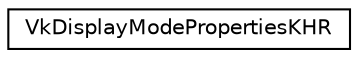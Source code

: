 digraph "Graphical Class Hierarchy"
{
 // LATEX_PDF_SIZE
  edge [fontname="Helvetica",fontsize="10",labelfontname="Helvetica",labelfontsize="10"];
  node [fontname="Helvetica",fontsize="10",shape=record];
  rankdir="LR";
  Node0 [label="VkDisplayModePropertiesKHR",height=0.2,width=0.4,color="black", fillcolor="white", style="filled",URL="$d7/dd2/structVkDisplayModePropertiesKHR.html",tooltip=" "];
}
